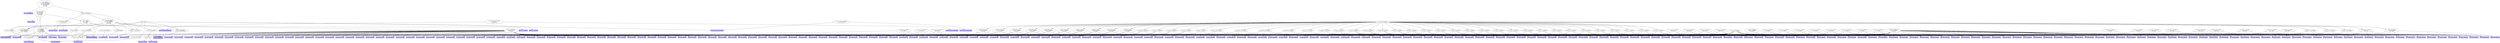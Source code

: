 digraph { 
50 [shape=box,style=filled,color=".7 .3 1.0",label="(95,(11,91), zzInput)"];
51 [shape=box,style=filled,color=".7 .3 1.0",label="(95,(11,12), zzInput)"];
52 [label="(0,(3,95), this.zzAtEOF)\n(0,(3,95), this)"];
53 [shape=box,style=filled,color=".7 .3 1.0",label="(1,4, zzCurrentPosL)"];
54 [label="(1,4, zzMarkedPosL)"];
55 [shape=box,style=filled,color=".7 .3 1.0",label="(96,4, zzCurrentPosL)"];
56 [shape=box,style=filled,color=".7 .3 1.0",label="(4,(91,92), this.zzCurrentPos)"];
57 [shape=box,style=filled,color=".7 .3 1.0",label="(4,(91,12), this.zzCurrentPos)"];
58 [shape=box,style=filled,color=".7 .3 1.0",label="(94,(11,91), zzInput)"];
59 [shape=box,style=filled,color=".7 .3 1.0",label="(94,(11,12), zzInput)"];
60 [label="(4,(4,94), eof)"];
61 [shape=box,style=filled,color=".7 .3 1.0",label="(4,4, zzMarkedPosL)"];
62 [shape=box,style=filled,color=".7 .3 1.0",label="(5,(11,91), zzInput)"];
63 [shape=box,style=filled,color=".7 .3 1.0",label="(5,(11,12), zzInput)"];
64 [shape=box,style=filled,color=".7 .3 1.0",label="(5,96, zzCurrentPosL)\n(5,(2,96), zzCurrentPosL)"];
65 [shape=box,style=filled,color=".7 .3 1.0",label="(5,4, zzCurrentPosL)"];
66 [label="(5,(2,3), zzCurrentPosL)"];
67 [shape=box,style=filled,color=".7 .3 1.0",label="(5,9, zzCurrentPosL)"];
68 [label="(5,6, zzInput)\n(4,5, zzEndReadL)\n(4,5, zzBufferL)\n(4,5, zzCurrentPosL)\n(4,(4,5), eof)"];
69 [label="(4,11, zzMarkedPosL)"];
70 [label="(4,96, zzEndReadL)\n(4,(2,96), zzEndReadL)\n(4,96, zzBufferL)"];
71 [label="(4,(2,3), zzEndReadL)"];
72 [shape=box,style=filled,color=".7 .3 1.0",label="(9,4, zzMarkedPosL)"];
73 [label="(0,(3,4), this.zzAtEOF)\n(0,4, this.zzBuffer)\n(0,4, this.zzEndRead)\n(0,4, this)\n(0,(3,4), this)"];
74 [shape=box,style=filled,color=".7 .3 1.0",label="(96,9, zzCurrentPosL)"];
75 [shape=box,style=filled,color=".7 .3 1.0",label="(7,(9,10), zzAttributes)"];
76 [label="(7,(9,8), zzAttributes)"];
77 [shape=box,style=filled,color=".7 .3 1.0",label="(9,(12,90), zzAction)"];
78 [shape=box,style=filled,color=".7 .3 1.0",label="(9,(12,13), zzAction)"];
79 [shape=box,style=filled,color=".7 .3 1.0",label="(9,(14,89), zzAction)"];
80 [shape=box,style=filled,color=".7 .3 1.0",label="(9,(14,88), zzAction)"];
81 [shape=box,style=filled,color=".7 .3 1.0",label="(9,(14,87), zzAction)"];
82 [shape=box,style=filled,color=".7 .3 1.0",label="(9,(14,86), zzAction)"];
83 [shape=box,style=filled,color=".7 .3 1.0",label="(9,(14,85), zzAction)"];
84 [shape=box,style=filled,color=".7 .3 1.0",label="(9,(14,84), zzAction)"];
85 [shape=box,style=filled,color=".7 .3 1.0",label="(9,(14,83), zzAction)"];
86 [shape=box,style=filled,color=".7 .3 1.0",label="(9,(14,82), zzAction)"];
87 [shape=box,style=filled,color=".7 .3 1.0",label="(9,(14,81), zzAction)"];
88 [shape=box,style=filled,color=".7 .3 1.0",label="(9,(14,80), zzAction)"];
89 [shape=box,style=filled,color=".7 .3 1.0",label="(9,(14,79), zzAction)"];
90 [shape=box,style=filled,color=".7 .3 1.0",label="(9,(14,78), zzAction)"];
91 [shape=box,style=filled,color=".7 .3 1.0",label="(9,(14,77), zzAction)"];
92 [shape=box,style=filled,color=".7 .3 1.0",label="(9,(14,76), zzAction)"];
93 [shape=box,style=filled,color=".7 .3 1.0",label="(9,(14,75), zzAction)"];
94 [shape=box,style=filled,color=".7 .3 1.0",label="(9,(14,74), zzAction)"];
95 [shape=box,style=filled,color=".7 .3 1.0",label="(9,(14,73), zzAction)"];
96 [shape=box,style=filled,color=".7 .3 1.0",label="(9,(14,72), zzAction)"];
97 [shape=box,style=filled,color=".7 .3 1.0",label="(9,(14,71), zzAction)"];
98 [shape=box,style=filled,color=".7 .3 1.0",label="(9,(14,70), zzAction)"];
99 [shape=box,style=filled,color=".7 .3 1.0",label="(9,(14,69), zzAction)"];
100 [shape=box,style=filled,color=".7 .3 1.0",label="(9,(14,68), zzAction)"];
101 [shape=box,style=filled,color=".7 .3 1.0",label="(9,(14,67), zzAction)"];
102 [shape=box,style=filled,color=".7 .3 1.0",label="(9,(14,66), zzAction)"];
103 [shape=box,style=filled,color=".7 .3 1.0",label="(9,(14,65), zzAction)"];
104 [shape=box,style=filled,color=".7 .3 1.0",label="(9,(14,64), zzAction)"];
105 [shape=box,style=filled,color=".7 .3 1.0",label="(9,(14,63), zzAction)"];
106 [shape=box,style=filled,color=".7 .3 1.0",label="(9,(14,62), zzAction)"];
107 [shape=box,style=filled,color=".7 .3 1.0",label="(9,(14,61), zzAction)"];
108 [shape=box,style=filled,color=".7 .3 1.0",label="(9,(14,60), zzAction)"];
109 [shape=box,style=filled,color=".7 .3 1.0",label="(9,(14,59), zzAction)"];
110 [shape=box,style=filled,color=".7 .3 1.0",label="(9,(14,58), zzAction)"];
111 [shape=box,style=filled,color=".7 .3 1.0",label="(9,(14,57), zzAction)"];
112 [shape=box,style=filled,color=".7 .3 1.0",label="(9,(14,56), zzAction)"];
113 [shape=box,style=filled,color=".7 .3 1.0",label="(9,(14,55), zzAction)"];
114 [shape=box,style=filled,color=".7 .3 1.0",label="(9,(14,54), zzAction)"];
115 [shape=box,style=filled,color=".7 .3 1.0",label="(9,(14,53), zzAction)"];
116 [shape=box,style=filled,color=".7 .3 1.0",label="(9,(14,52), zzAction)"];
117 [shape=box,style=filled,color=".7 .3 1.0",label="(9,(14,51), zzAction)"];
118 [shape=box,style=filled,color=".7 .3 1.0",label="(9,(14,50), zzAction)"];
119 [shape=box,style=filled,color=".7 .3 1.0",label="(9,(14,49), zzAction)"];
120 [shape=box,style=filled,color=".7 .3 1.0",label="(9,(14,48), zzAction)"];
121 [shape=box,style=filled,color=".7 .3 1.0",label="(9,(14,47), zzAction)"];
122 [shape=box,style=filled,color=".7 .3 1.0",label="(9,(14,46), zzAction)"];
123 [shape=box,style=filled,color=".7 .3 1.0",label="(9,(14,45), zzAction)"];
124 [shape=box,style=filled,color=".7 .3 1.0",label="(9,(14,44), zzAction)"];
125 [shape=box,style=filled,color=".7 .3 1.0",label="(9,(14,43), zzAction)"];
126 [shape=box,style=filled,color=".7 .3 1.0",label="(9,(14,42), zzAction)"];
127 [shape=box,style=filled,color=".7 .3 1.0",label="(9,(14,41), zzAction)"];
128 [shape=box,style=filled,color=".7 .3 1.0",label="(9,(14,40), zzAction)"];
129 [shape=box,style=filled,color=".7 .3 1.0",label="(9,(14,39), zzAction)"];
130 [shape=box,style=filled,color=".7 .3 1.0",label="(9,(14,38), zzAction)"];
131 [shape=box,style=filled,color=".7 .3 1.0",label="(9,(14,37), zzAction)"];
132 [shape=box,style=filled,color=".7 .3 1.0",label="(9,(14,36), zzAction)"];
133 [shape=box,style=filled,color=".7 .3 1.0",label="(9,(14,35), zzAction)"];
134 [shape=box,style=filled,color=".7 .3 1.0",label="(9,(14,34), zzAction)"];
135 [shape=box,style=filled,color=".7 .3 1.0",label="(9,(14,33), zzAction)"];
136 [shape=box,style=filled,color=".7 .3 1.0",label="(9,(14,32), zzAction)"];
137 [shape=box,style=filled,color=".7 .3 1.0",label="(9,(14,31), zzAction)"];
138 [shape=box,style=filled,color=".7 .3 1.0",label="(9,(14,30), zzAction)"];
139 [shape=box,style=filled,color=".7 .3 1.0",label="(9,(14,29), zzAction)"];
140 [shape=box,style=filled,color=".7 .3 1.0",label="(9,(14,28), zzAction)"];
141 [shape=box,style=filled,color=".7 .3 1.0",label="(9,(14,27), zzAction)"];
142 [shape=box,style=filled,color=".7 .3 1.0",label="(9,(14,26), zzAction)"];
143 [shape=box,style=filled,color=".7 .3 1.0",label="(9,(14,25), zzAction)"];
144 [shape=box,style=filled,color=".7 .3 1.0",label="(9,(14,24), zzAction)"];
145 [shape=box,style=filled,color=".7 .3 1.0",label="(9,(14,23), zzAction)"];
146 [shape=box,style=filled,color=".7 .3 1.0",label="(9,(14,22), zzAction)"];
147 [shape=box,style=filled,color=".7 .3 1.0",label="(9,(14,21), zzAction)"];
148 [shape=box,style=filled,color=".7 .3 1.0",label="(9,(14,20), zzAction)"];
149 [shape=box,style=filled,color=".7 .3 1.0",label="(9,(14,19), zzAction)"];
150 [shape=box,style=filled,color=".7 .3 1.0",label="(9,(14,18), zzAction)"];
151 [shape=box,style=filled,color=".7 .3 1.0",label="(9,(14,17), zzAction)"];
152 [shape=box,style=filled,color=".7 .3 1.0",label="(9,(14,15), zzAction)"];
153 [label="(9,11, zzMarkedPosL)"];
154 [label="(7,(7,9), zzAttributes)\n(7,9, this.zzState)\n(0,9, this)"];
155 [shape=box,style=filled,color=".7 .3 1.0",label="(96,96, zzCurrentPosL)\n(96,(2,96), zzCurrentPosL)"];
156 [label="(96,(2,3), zzCurrentPosL)"];
157 [label="(7,6, this.zzState)"];
158 [label="(7,(7,8), zzAttributes)"];
159 [label="(6,7, zzNext)\n(6,(6,7), zzNext)\n(0,7, zzAttrL)\n(0,7, this)"];
160 [shape=box,style=filled,color=".7 .3 1.0",label="(0,96, zzBufferL)\n(0,96, zzEndReadL)\n(0,(2,96), zzEndReadL)"];
161 [label="(1,96, zzCurrentPosL)\n(1,(2,96), zzCurrentPosL)"];
162 [shape=box,style=filled,color=".7 .3 1.0",label="(96,(11,91), zzInput)"];
163 [shape=box,style=filled,color=".7 .3 1.0",label="(96,(11,12), zzInput)"];
164 [label="(96,6, zzInput)"];
165 [shape=box,style=filled,color=".7 .3 1.0",label="(6,(6,93), zzNext)"];
166 [label="(1,6, this.zzState)\n(0,6, zzRowMapL)\n(0,6, zzTransL)\n(0,6, zzCMapL)\n(0,6, this)"];
167 [shape=box,style=filled,color=".7 .3 1.0",label="(1,(14,52), zzAction)"];
168 [shape=box,style=filled,color=".7 .3 1.0",label="(97,(14,52), zzAction)"];
169 [label="(0,(14,52), ZZ_ACTION)\n(0,52, this)"];
170 [shape=box,style=filled,color=".7 .3 1.0",label="(1,(14,53), zzAction)"];
171 [shape=box,style=filled,color=".7 .3 1.0",label="(97,(14,53), zzAction)"];
172 [label="(0,(14,53), ZZ_ACTION)\n(0,53, this)"];
173 [shape=box,style=filled,color=".7 .3 1.0",label="(1,(14,54), zzAction)"];
174 [shape=box,style=filled,color=".7 .3 1.0",label="(97,(14,54), zzAction)"];
175 [label="(0,(14,54), ZZ_ACTION)\n(0,54, this)"];
176 [shape=box,style=filled,color=".7 .3 1.0",label="(1,(14,55), zzAction)"];
177 [shape=box,style=filled,color=".7 .3 1.0",label="(97,(14,55), zzAction)"];
178 [label="(0,55, this.string)\n(0,(14,55), ZZ_ACTION)\n(0,55, this)"];
179 [shape=box,style=filled,color=".7 .3 1.0",label="(1,(14,56), zzAction)"];
180 [shape=box,style=filled,color=".7 .3 1.0",label="(97,(14,56), zzAction)"];
181 [label="(0,56, this.string)\n(0,(14,56), ZZ_ACTION)\n(0,56, this)"];
182 [shape=box,style=filled,color=".7 .3 1.0",label="(1,(14,57), zzAction)"];
183 [shape=box,style=filled,color=".7 .3 1.0",label="(97,(14,57), zzAction)"];
184 [label="(0,57, this.string)\n(0,(14,57), ZZ_ACTION)\n(0,57, this)"];
185 [shape=box,style=filled,color=".7 .3 1.0",label="(1,(14,58), zzAction)"];
186 [shape=box,style=filled,color=".7 .3 1.0",label="(97,(14,58), zzAction)"];
187 [label="(0,58, this.string)\n(0,(14,58), ZZ_ACTION)\n(0,58, this)"];
188 [shape=box,style=filled,color=".7 .3 1.0",label="(1,(14,59), zzAction)"];
189 [shape=box,style=filled,color=".7 .3 1.0",label="(97,(14,59), zzAction)"];
190 [label="(0,59, this.string)\n(0,(14,59), ZZ_ACTION)\n(0,59, this)"];
191 [shape=box,style=filled,color=".7 .3 1.0",label="(1,(14,60), zzAction)"];
192 [shape=box,style=filled,color=".7 .3 1.0",label="(97,(14,60), zzAction)"];
193 [label="(0,60, this.string)\n(0,(14,60), ZZ_ACTION)\n(0,60, this)"];
194 [shape=box,style=filled,color=".7 .3 1.0",label="(1,(14,61), zzAction)"];
195 [shape=box,style=filled,color=".7 .3 1.0",label="(97,(14,61), zzAction)"];
196 [label="(0,61, this.string)\n(0,(14,61), ZZ_ACTION)\n(0,61, this)"];
197 [shape=box,style=filled,color=".7 .3 1.0",label="(1,(14,62), zzAction)"];
198 [shape=box,style=filled,color=".7 .3 1.0",label="(97,(14,62), zzAction)"];
199 [label="(0,62, this.string)\n(0,(14,62), ZZ_ACTION)\n(0,62, this)"];
200 [shape=box,style=filled,color=".7 .3 1.0",label="(1,(14,63), zzAction)"];
201 [shape=box,style=filled,color=".7 .3 1.0",label="(97,(14,63), zzAction)"];
202 [label="(0,(14,63), ZZ_ACTION)\n(0,63, this)"];
203 [shape=box,style=filled,color=".7 .3 1.0",label="(1,(14,64), zzAction)"];
204 [shape=box,style=filled,color=".7 .3 1.0",label="(97,(14,64), zzAction)"];
205 [label="(0,(14,64), ZZ_ACTION)\n(0,64, this)"];
206 [shape=box,style=filled,color=".7 .3 1.0",label="(1,(14,65), zzAction)"];
207 [shape=box,style=filled,color=".7 .3 1.0",label="(97,(14,65), zzAction)"];
208 [label="(0,(14,65), ZZ_ACTION)\n(0,65, this)"];
209 [shape=box,style=filled,color=".7 .3 1.0",label="(1,(14,66), zzAction)"];
210 [shape=box,style=filled,color=".7 .3 1.0",label="(97,(14,66), zzAction)"];
211 [label="(0,(14,66), ZZ_ACTION)\n(0,66, this)"];
212 [shape=box,style=filled,color=".7 .3 1.0",label="(1,(14,67), zzAction)"];
213 [shape=box,style=filled,color=".7 .3 1.0",label="(97,(14,67), zzAction)"];
214 [label="(0,67, this.string)\n(0,(14,67), ZZ_ACTION)\n(0,67, this)"];
215 [shape=box,style=filled,color=".7 .3 1.0",label="(1,(14,68), zzAction)"];
216 [shape=box,style=filled,color=".7 .3 1.0",label="(97,(14,68), zzAction)"];
217 [label="(0,68, this.string)\n(0,(14,68), ZZ_ACTION)\n(0,68, this)"];
218 [shape=box,style=filled,color=".7 .3 1.0",label="(1,(14,70), zzAction)"];
219 [shape=box,style=filled,color=".7 .3 1.0",label="(97,(14,70), zzAction)"];
220 [label="(0,(14,70), ZZ_ACTION)\n(0,70, this)"];
221 [shape=box,style=filled,color=".7 .3 1.0",label="(1,(14,71), zzAction)"];
222 [shape=box,style=filled,color=".7 .3 1.0",label="(97,(14,71), zzAction)"];
223 [label="(0,(14,71), ZZ_ACTION)\n(0,71, this)"];
224 [shape=box,style=filled,color=".7 .3 1.0",label="(1,(14,72), zzAction)"];
225 [shape=box,style=filled,color=".7 .3 1.0",label="(97,(14,72), zzAction)"];
226 [label="(0,(14,72), ZZ_ACTION)\n(0,72, this)"];
227 [shape=box,style=filled,color=".7 .3 1.0",label="(1,(14,73), zzAction)"];
228 [shape=box,style=filled,color=".7 .3 1.0",label="(97,(14,73), zzAction)"];
229 [label="(0,(14,73), ZZ_ACTION)\n(0,73, this)"];
230 [shape=box,style=filled,color=".7 .3 1.0",label="(1,(14,74), zzAction)"];
231 [shape=box,style=filled,color=".7 .3 1.0",label="(97,(14,74), zzAction)"];
232 [label="(0,(14,74), ZZ_ACTION)\n(0,74, this)"];
233 [shape=box,style=filled,color=".7 .3 1.0",label="(1,(14,75), zzAction)"];
234 [shape=box,style=filled,color=".7 .3 1.0",label="(97,(14,75), zzAction)"];
235 [label="(0,(14,75), ZZ_ACTION)\n(0,75, this)"];
236 [shape=box,style=filled,color=".7 .3 1.0",label="(1,(14,76), zzAction)"];
237 [shape=box,style=filled,color=".7 .3 1.0",label="(97,(14,76), zzAction)"];
238 [label="(0,(14,76), ZZ_ACTION)\n(0,76, this)"];
239 [shape=box,style=filled,color=".7 .3 1.0",label="(1,(14,77), zzAction)"];
240 [shape=box,style=filled,color=".7 .3 1.0",label="(97,(14,77), zzAction)"];
241 [label="(0,(14,77), ZZ_ACTION)\n(0,77, this)"];
242 [shape=box,style=filled,color=".7 .3 1.0",label="(1,(14,78), zzAction)"];
243 [shape=box,style=filled,color=".7 .3 1.0",label="(97,(14,78), zzAction)"];
244 [label="(0,(14,78), ZZ_ACTION)\n(0,78, this)"];
245 [shape=box,style=filled,color=".7 .3 1.0",label="(1,(14,79), zzAction)"];
246 [shape=box,style=filled,color=".7 .3 1.0",label="(97,(14,79), zzAction)"];
247 [label="(0,(14,79), ZZ_ACTION)\n(0,79, this)"];
248 [shape=box,style=filled,color=".7 .3 1.0",label="(1,(14,80), zzAction)"];
249 [shape=box,style=filled,color=".7 .3 1.0",label="(97,(14,80), zzAction)"];
250 [label="(0,(14,80), ZZ_ACTION)\n(0,80, this)"];
251 [shape=box,style=filled,color=".7 .3 1.0",label="(1,(14,81), zzAction)"];
252 [shape=box,style=filled,color=".7 .3 1.0",label="(97,(14,81), zzAction)"];
253 [label="(0,(14,81), ZZ_ACTION)\n(0,81, this)"];
254 [shape=box,style=filled,color=".7 .3 1.0",label="(1,(14,82), zzAction)"];
255 [shape=box,style=filled,color=".7 .3 1.0",label="(97,(14,82), zzAction)"];
256 [label="(0,(14,82), ZZ_ACTION)\n(0,82, this)"];
257 [shape=box,style=filled,color=".7 .3 1.0",label="(1,(14,83), zzAction)"];
258 [shape=box,style=filled,color=".7 .3 1.0",label="(97,(14,83), zzAction)"];
259 [label="(0,(14,83), ZZ_ACTION)\n(0,83, this)"];
260 [shape=box,style=filled,color=".7 .3 1.0",label="(1,(14,84), zzAction)"];
261 [shape=box,style=filled,color=".7 .3 1.0",label="(97,(14,84), zzAction)"];
262 [label="(0,84, this.string)\n(0,(14,84), ZZ_ACTION)\n(0,84, this)"];
263 [shape=box,style=filled,color=".7 .3 1.0",label="(1,(14,85), zzAction)"];
264 [shape=box,style=filled,color=".7 .3 1.0",label="(97,(14,85), zzAction)"];
265 [label="(0,85, this.string)\n(0,(14,85), ZZ_ACTION)\n(0,85, this)"];
266 [shape=box,style=filled,color=".7 .3 1.0",label="(1,(14,86), zzAction)"];
267 [shape=box,style=filled,color=".7 .3 1.0",label="(97,(14,86), zzAction)"];
268 [label="(0,(14,86), ZZ_ACTION)\n(0,86, this)"];
269 [shape=box,style=filled,color=".7 .3 1.0",label="(1,(14,87), zzAction)"];
270 [shape=box,style=filled,color=".7 .3 1.0",label="(97,(14,87), zzAction)"];
271 [label="(0,(14,87), ZZ_ACTION)\n(0,87, this)"];
272 [shape=box,style=filled,color=".7 .3 1.0",label="(1,(14,88), zzAction)"];
273 [shape=box,style=filled,color=".7 .3 1.0",label="(97,(14,88), zzAction)"];
274 [label="(0,(14,88), ZZ_ACTION)\n(0,88, this)"];
275 [shape=box,style=filled,color=".7 .3 1.0",label="(1,(14,89), zzAction)"];
276 [shape=box,style=filled,color=".7 .3 1.0",label="(97,(14,89), zzAction)"];
277 [label="(0,(14,89), ZZ_ACTION)\n(0,89, this)"];
278 [shape=box,style=filled,color=".7 .3 1.0",label="(1,(91,92), this.zzCurrentPos)"];
279 [label="(1,(91,92), this.zzStartRead)\n(0,92, this)\n(0,(91,92), this)"];
280 [shape=box,style=filled,color=".7 .3 1.0",label="(1,(91,12), this.zzCurrentPos)"];
281 [label="(1,(91,12), this.zzStartRead)\n(0,(91,12), this)"];
282 [shape=box,style=filled,color=".7 .3 1.0",label="(97,(12,90), zzAction)"];
283 [shape=box,style=filled,color=".7 .3 1.0",label="(97,(12,13), zzAction)"];
284 [shape=box,style=filled,color=".7 .3 1.0",label="(97,(14,69), zzAction)"];
285 [shape=box,style=filled,color=".7 .3 1.0",label="(97,(14,51), zzAction)"];
286 [shape=box,style=filled,color=".7 .3 1.0",label="(97,(14,50), zzAction)"];
287 [shape=box,style=filled,color=".7 .3 1.0",label="(97,(14,49), zzAction)"];
288 [shape=box,style=filled,color=".7 .3 1.0",label="(97,(14,48), zzAction)"];
289 [shape=box,style=filled,color=".7 .3 1.0",label="(97,(14,47), zzAction)"];
290 [shape=box,style=filled,color=".7 .3 1.0",label="(97,(14,46), zzAction)"];
291 [shape=box,style=filled,color=".7 .3 1.0",label="(97,(14,45), zzAction)"];
292 [shape=box,style=filled,color=".7 .3 1.0",label="(97,(14,44), zzAction)"];
293 [shape=box,style=filled,color=".7 .3 1.0",label="(97,(14,43), zzAction)"];
294 [shape=box,style=filled,color=".7 .3 1.0",label="(97,(14,42), zzAction)"];
295 [shape=box,style=filled,color=".7 .3 1.0",label="(97,(14,41), zzAction)"];
296 [shape=box,style=filled,color=".7 .3 1.0",label="(97,(14,40), zzAction)"];
297 [shape=box,style=filled,color=".7 .3 1.0",label="(97,(14,39), zzAction)"];
298 [shape=box,style=filled,color=".7 .3 1.0",label="(97,(14,38), zzAction)"];
299 [shape=box,style=filled,color=".7 .3 1.0",label="(97,(14,37), zzAction)"];
300 [shape=box,style=filled,color=".7 .3 1.0",label="(97,(14,36), zzAction)"];
301 [shape=box,style=filled,color=".7 .3 1.0",label="(97,(14,35), zzAction)"];
302 [shape=box,style=filled,color=".7 .3 1.0",label="(97,(14,34), zzAction)"];
303 [shape=box,style=filled,color=".7 .3 1.0",label="(97,(14,33), zzAction)"];
304 [shape=box,style=filled,color=".7 .3 1.0",label="(97,(14,32), zzAction)"];
305 [shape=box,style=filled,color=".7 .3 1.0",label="(97,(14,31), zzAction)"];
306 [shape=box,style=filled,color=".7 .3 1.0",label="(97,(14,30), zzAction)"];
307 [shape=box,style=filled,color=".7 .3 1.0",label="(97,(14,29), zzAction)"];
308 [shape=box,style=filled,color=".7 .3 1.0",label="(97,(14,28), zzAction)"];
309 [shape=box,style=filled,color=".7 .3 1.0",label="(97,(14,27), zzAction)"];
310 [shape=box,style=filled,color=".7 .3 1.0",label="(97,(14,26), zzAction)"];
311 [shape=box,style=filled,color=".7 .3 1.0",label="(97,(14,25), zzAction)"];
312 [shape=box,style=filled,color=".7 .3 1.0",label="(97,(14,24), zzAction)"];
313 [shape=box,style=filled,color=".7 .3 1.0",label="(97,(14,23), zzAction)"];
314 [shape=box,style=filled,color=".7 .3 1.0",label="(97,(14,22), zzAction)"];
315 [shape=box,style=filled,color=".7 .3 1.0",label="(97,(14,21), zzAction)"];
316 [shape=box,style=filled,color=".7 .3 1.0",label="(97,(14,20), zzAction)"];
317 [shape=box,style=filled,color=".7 .3 1.0",label="(97,(14,19), zzAction)"];
318 [shape=box,style=filled,color=".7 .3 1.0",label="(97,(14,18), zzAction)"];
319 [shape=box,style=filled,color=".7 .3 1.0",label="(97,(14,17), zzAction)"];
320 [shape=box,style=filled,color=".7 .3 1.0",label="(97,(14,15), zzAction)"];
321 [label="(1,(1,97), zzAttributes)\n(1,97, this.zzState)\n(0,97, this)"];
322 [shape=box,style=filled,color=".7 .3 1.0",label="(1,(14,69), zzAction)"];
323 [label="(0,(14,69), ZZ_ACTION)"];
324 [shape=box,style=filled,color=".7 .3 1.0",label="(1,(14,51), zzAction)"];
325 [label="(0,(14,51), ZZ_ACTION)"];
326 [shape=box,style=filled,color=".7 .3 1.0",label="(1,(14,50), zzAction)"];
327 [label="(0,(14,50), ZZ_ACTION)"];
328 [shape=box,style=filled,color=".7 .3 1.0",label="(1,(14,49), zzAction)"];
329 [label="(0,(14,49), ZZ_ACTION)"];
330 [shape=box,style=filled,color=".7 .3 1.0",label="(1,(14,48), zzAction)"];
331 [label="(0,(14,48), ZZ_ACTION)"];
332 [shape=box,style=filled,color=".7 .3 1.0",label="(1,(14,47), zzAction)"];
333 [label="(0,(14,47), ZZ_ACTION)"];
334 [shape=box,style=filled,color=".7 .3 1.0",label="(1,(14,46), zzAction)"];
335 [label="(0,(14,46), ZZ_ACTION)"];
336 [shape=box,style=filled,color=".7 .3 1.0",label="(1,(14,45), zzAction)"];
337 [label="(0,(14,45), ZZ_ACTION)"];
338 [shape=box,style=filled,color=".7 .3 1.0",label="(1,(14,44), zzAction)"];
339 [label="(0,(14,44), ZZ_ACTION)"];
340 [shape=box,style=filled,color=".7 .3 1.0",label="(1,(14,43), zzAction)"];
341 [label="(0,(14,43), ZZ_ACTION)"];
342 [shape=box,style=filled,color=".7 .3 1.0",label="(1,(14,42), zzAction)"];
343 [label="(0,(14,42), ZZ_ACTION)"];
344 [shape=box,style=filled,color=".7 .3 1.0",label="(1,(14,41), zzAction)"];
345 [label="(0,(14,41), ZZ_ACTION)"];
346 [shape=box,style=filled,color=".7 .3 1.0",label="(1,(14,40), zzAction)"];
347 [label="(0,(14,40), ZZ_ACTION)"];
348 [shape=box,style=filled,color=".7 .3 1.0",label="(1,(14,39), zzAction)"];
349 [label="(0,(14,39), ZZ_ACTION)"];
350 [shape=box,style=filled,color=".7 .3 1.0",label="(1,(14,38), zzAction)"];
351 [label="(0,(14,38), ZZ_ACTION)"];
352 [shape=box,style=filled,color=".7 .3 1.0",label="(1,(14,37), zzAction)"];
353 [label="(0,(14,37), ZZ_ACTION)"];
354 [shape=box,style=filled,color=".7 .3 1.0",label="(1,(14,36), zzAction)"];
355 [label="(0,(14,36), ZZ_ACTION)"];
356 [shape=box,style=filled,color=".7 .3 1.0",label="(1,(14,35), zzAction)"];
357 [label="(0,(14,35), ZZ_ACTION)"];
358 [shape=box,style=filled,color=".7 .3 1.0",label="(1,(14,34), zzAction)"];
359 [label="(0,(14,34), ZZ_ACTION)"];
360 [shape=box,style=filled,color=".7 .3 1.0",label="(1,(14,33), zzAction)"];
361 [label="(0,(14,33), ZZ_ACTION)"];
362 [shape=box,style=filled,color=".7 .3 1.0",label="(1,(14,32), zzAction)"];
363 [label="(0,(14,32), ZZ_ACTION)"];
364 [shape=box,style=filled,color=".7 .3 1.0",label="(1,(14,31), zzAction)"];
365 [label="(0,(14,31), ZZ_ACTION)"];
366 [shape=box,style=filled,color=".7 .3 1.0",label="(1,(14,30), zzAction)"];
367 [label="(0,(14,30), ZZ_ACTION)"];
368 [shape=box,style=filled,color=".7 .3 1.0",label="(1,(14,29), zzAction)"];
369 [label="(0,(14,29), ZZ_ACTION)"];
370 [shape=box,style=filled,color=".7 .3 1.0",label="(1,(14,28), zzAction)"];
371 [label="(0,(14,28), ZZ_ACTION)"];
372 [shape=box,style=filled,color=".7 .3 1.0",label="(1,(14,27), zzAction)"];
373 [label="(0,(14,27), ZZ_ACTION)"];
374 [shape=box,style=filled,color=".7 .3 1.0",label="(1,(14,26), zzAction)"];
375 [label="(0,(14,26), ZZ_ACTION)"];
376 [shape=box,style=filled,color=".7 .3 1.0",label="(1,(14,25), zzAction)"];
377 [label="(0,(14,25), ZZ_ACTION)"];
378 [shape=box,style=filled,color=".7 .3 1.0",label="(1,(14,24), zzAction)"];
379 [label="(0,(14,24), ZZ_ACTION)"];
380 [shape=box,style=filled,color=".7 .3 1.0",label="(1,(14,23), zzAction)"];
381 [label="(0,(14,23), ZZ_ACTION)"];
382 [shape=box,style=filled,color=".7 .3 1.0",label="(1,(14,22), zzAction)"];
383 [label="(0,(14,22), ZZ_ACTION)"];
384 [shape=box,style=filled,color=".7 .3 1.0",label="(1,(14,21), zzAction)"];
385 [label="(0,(14,21), ZZ_ACTION)"];
386 [shape=box,style=filled,color=".7 .3 1.0",label="(1,(14,20), zzAction)"];
387 [label="(0,(14,20), ZZ_ACTION)"];
388 [shape=box,style=filled,color=".7 .3 1.0",label="(1,(14,19), zzAction)"];
389 [label="(0,(14,19), ZZ_ACTION)"];
390 [shape=box,style=filled,color=".7 .3 1.0",label="(1,(14,18), zzAction)"];
391 [label="(0,(14,18), ZZ_ACTION)"];
392 [shape=box,style=filled,color=".7 .3 1.0",label="(1,(14,17), zzAction)"];
393 [label="(0,(14,17), ZZ_ACTION)"];
394 [shape=box,style=filled,color=".7 .3 1.0",label="(1,(14,15), zzAction)"];
395 [label="(0,(14,15), ZZ_ACTION)"];
396 [label="(1,(2,3), zzCurrentPosL)"];
397 [label="(0,(2,3), zzEndReadL)"];
398 [shape=box,style=filled,color=".7 .3 1.0",label="(1,11, zzMarkedPosL)"];
399 [shape=box,style=filled,color=".7 .3 1.0",label="(1,(12,90), zzAction)"];
400 [shape=box,style=filled,color=".7 .3 1.0",label="(1,(12,13), zzAction)"];
401 [label="(1,(1,2), zzAttributes)"];
402 [label="(11,1, this.zzMarkedPos)"];
403 [label="(0,1, zzAttrL)\n(0,1, this.zzLexicalState)\n(0,1, ZZ_LEXSTATE)\n(0,1, this.zzMarkedPos)\n(0,11, this)\n(0,1, this)"];
52 -> 50;
52 -> 51;
54 -> 53;
60 -> 58;
60 -> 59;
66 -> 65;
68 -> 61;
68 -> 62;
68 -> 63;
68 -> 64;
68 -> 66;
68 -> 67;
69 -> 60;
70 -> 64;
71 -> 61;
71 -> 66;
73 -> 54;
73 -> 55;
73 -> 56;
73 -> 57;
73 -> 68;
73 -> 69;
73 -> 70;
73 -> 71;
73 -> 72;
76 -> 72;
153 -> 75;
154 -> 67;
154 -> 74;
154 -> 76;
154 -> 77;
154 -> 78;
154 -> 79;
154 -> 80;
154 -> 81;
154 -> 82;
154 -> 83;
154 -> 84;
154 -> 85;
154 -> 86;
154 -> 87;
154 -> 88;
154 -> 89;
154 -> 90;
154 -> 91;
154 -> 92;
154 -> 93;
154 -> 94;
154 -> 95;
154 -> 96;
154 -> 97;
154 -> 98;
154 -> 99;
154 -> 100;
154 -> 101;
154 -> 102;
154 -> 103;
154 -> 104;
154 -> 105;
154 -> 106;
154 -> 107;
154 -> 108;
154 -> 109;
154 -> 110;
154 -> 111;
154 -> 112;
154 -> 113;
154 -> 114;
154 -> 115;
154 -> 116;
154 -> 117;
154 -> 118;
154 -> 119;
154 -> 120;
154 -> 121;
154 -> 122;
154 -> 123;
154 -> 124;
154 -> 125;
154 -> 126;
154 -> 127;
154 -> 128;
154 -> 129;
154 -> 130;
154 -> 131;
154 -> 132;
154 -> 133;
154 -> 134;
154 -> 135;
154 -> 136;
154 -> 137;
154 -> 138;
154 -> 139;
154 -> 140;
154 -> 141;
154 -> 142;
154 -> 143;
154 -> 144;
154 -> 145;
154 -> 146;
154 -> 147;
154 -> 148;
154 -> 149;
154 -> 150;
154 -> 151;
154 -> 152;
154 -> 153;
156 -> 55;
157 -> 64;
157 -> 155;
158 -> 61;
159 -> 66;
159 -> 154;
159 -> 156;
159 -> 157;
159 -> 158;
161 -> 160;
164 -> 70;
164 -> 74;
164 -> 155;
164 -> 156;
164 -> 161;
164 -> 162;
164 -> 163;
166 -> 68;
166 -> 70;
166 -> 158;
166 -> 159;
166 -> 165;
169 -> 116;
169 -> 167;
169 -> 168;
172 -> 115;
172 -> 170;
172 -> 171;
175 -> 114;
175 -> 173;
175 -> 174;
178 -> 113;
178 -> 176;
178 -> 177;
181 -> 112;
181 -> 179;
181 -> 180;
184 -> 111;
184 -> 182;
184 -> 183;
187 -> 110;
187 -> 185;
187 -> 186;
190 -> 109;
190 -> 188;
190 -> 189;
193 -> 108;
193 -> 191;
193 -> 192;
196 -> 107;
196 -> 194;
196 -> 195;
199 -> 106;
199 -> 197;
199 -> 198;
202 -> 105;
202 -> 200;
202 -> 201;
205 -> 104;
205 -> 203;
205 -> 204;
208 -> 103;
208 -> 206;
208 -> 207;
211 -> 102;
211 -> 209;
211 -> 210;
214 -> 101;
214 -> 212;
214 -> 213;
217 -> 100;
217 -> 215;
217 -> 216;
220 -> 98;
220 -> 218;
220 -> 219;
223 -> 97;
223 -> 221;
223 -> 222;
226 -> 96;
226 -> 224;
226 -> 225;
229 -> 95;
229 -> 227;
229 -> 228;
232 -> 94;
232 -> 230;
232 -> 231;
235 -> 93;
235 -> 233;
235 -> 234;
238 -> 92;
238 -> 236;
238 -> 237;
241 -> 91;
241 -> 239;
241 -> 240;
244 -> 90;
244 -> 242;
244 -> 243;
247 -> 89;
247 -> 245;
247 -> 246;
250 -> 88;
250 -> 248;
250 -> 249;
253 -> 87;
253 -> 251;
253 -> 252;
256 -> 86;
256 -> 254;
256 -> 255;
259 -> 85;
259 -> 257;
259 -> 258;
262 -> 84;
262 -> 260;
262 -> 261;
265 -> 83;
265 -> 263;
265 -> 264;
268 -> 82;
268 -> 266;
268 -> 267;
271 -> 81;
271 -> 269;
271 -> 270;
274 -> 80;
274 -> 272;
274 -> 273;
277 -> 79;
277 -> 275;
277 -> 276;
279 -> 56;
279 -> 278;
281 -> 57;
281 -> 280;
321 -> 168;
321 -> 171;
321 -> 174;
321 -> 177;
321 -> 180;
321 -> 183;
321 -> 186;
321 -> 189;
321 -> 192;
321 -> 195;
321 -> 198;
321 -> 201;
321 -> 204;
321 -> 207;
321 -> 210;
321 -> 213;
321 -> 216;
321 -> 219;
321 -> 222;
321 -> 225;
321 -> 228;
321 -> 231;
321 -> 234;
321 -> 237;
321 -> 240;
321 -> 243;
321 -> 246;
321 -> 249;
321 -> 252;
321 -> 255;
321 -> 258;
321 -> 261;
321 -> 264;
321 -> 267;
321 -> 270;
321 -> 273;
321 -> 276;
321 -> 282;
321 -> 283;
321 -> 284;
321 -> 285;
321 -> 286;
321 -> 287;
321 -> 288;
321 -> 289;
321 -> 290;
321 -> 291;
321 -> 292;
321 -> 293;
321 -> 294;
321 -> 295;
321 -> 296;
321 -> 297;
321 -> 298;
321 -> 299;
321 -> 300;
321 -> 301;
321 -> 302;
321 -> 303;
321 -> 304;
321 -> 305;
321 -> 306;
321 -> 307;
321 -> 308;
321 -> 309;
321 -> 310;
321 -> 311;
321 -> 312;
321 -> 313;
321 -> 314;
321 -> 315;
321 -> 316;
321 -> 317;
321 -> 318;
321 -> 319;
321 -> 320;
323 -> 99;
323 -> 284;
323 -> 322;
325 -> 117;
325 -> 285;
325 -> 324;
327 -> 118;
327 -> 286;
327 -> 326;
329 -> 119;
329 -> 287;
329 -> 328;
331 -> 120;
331 -> 288;
331 -> 330;
333 -> 121;
333 -> 289;
333 -> 332;
335 -> 122;
335 -> 290;
335 -> 334;
337 -> 123;
337 -> 291;
337 -> 336;
339 -> 124;
339 -> 292;
339 -> 338;
341 -> 125;
341 -> 293;
341 -> 340;
343 -> 126;
343 -> 294;
343 -> 342;
345 -> 127;
345 -> 295;
345 -> 344;
347 -> 128;
347 -> 296;
347 -> 346;
349 -> 129;
349 -> 297;
349 -> 348;
351 -> 130;
351 -> 298;
351 -> 350;
353 -> 131;
353 -> 299;
353 -> 352;
355 -> 132;
355 -> 300;
355 -> 354;
357 -> 133;
357 -> 301;
357 -> 356;
359 -> 134;
359 -> 302;
359 -> 358;
361 -> 135;
361 -> 303;
361 -> 360;
363 -> 136;
363 -> 304;
363 -> 362;
365 -> 137;
365 -> 305;
365 -> 364;
367 -> 138;
367 -> 306;
367 -> 366;
369 -> 139;
369 -> 307;
369 -> 368;
371 -> 140;
371 -> 308;
371 -> 370;
373 -> 141;
373 -> 309;
373 -> 372;
375 -> 142;
375 -> 310;
375 -> 374;
377 -> 143;
377 -> 311;
377 -> 376;
379 -> 144;
379 -> 312;
379 -> 378;
381 -> 145;
381 -> 313;
381 -> 380;
383 -> 146;
383 -> 314;
383 -> 382;
385 -> 147;
385 -> 315;
385 -> 384;
387 -> 148;
387 -> 316;
387 -> 386;
389 -> 149;
389 -> 317;
389 -> 388;
391 -> 150;
391 -> 318;
391 -> 390;
393 -> 151;
393 -> 319;
393 -> 392;
395 -> 152;
395 -> 320;
395 -> 394;
396 -> 53;
397 -> 52;
397 -> 73;
397 -> 156;
401 -> 167;
401 -> 170;
401 -> 173;
401 -> 176;
401 -> 179;
401 -> 182;
401 -> 185;
401 -> 188;
401 -> 191;
401 -> 194;
401 -> 197;
401 -> 200;
401 -> 203;
401 -> 206;
401 -> 209;
401 -> 212;
401 -> 215;
401 -> 218;
401 -> 221;
401 -> 224;
401 -> 227;
401 -> 230;
401 -> 233;
401 -> 236;
401 -> 239;
401 -> 242;
401 -> 245;
401 -> 248;
401 -> 251;
401 -> 254;
401 -> 257;
401 -> 260;
401 -> 263;
401 -> 266;
401 -> 269;
401 -> 272;
401 -> 275;
401 -> 322;
401 -> 324;
401 -> 326;
401 -> 328;
401 -> 330;
401 -> 332;
401 -> 334;
401 -> 336;
401 -> 338;
401 -> 340;
401 -> 342;
401 -> 344;
401 -> 346;
401 -> 348;
401 -> 350;
401 -> 352;
401 -> 354;
401 -> 356;
401 -> 358;
401 -> 360;
401 -> 362;
401 -> 364;
401 -> 366;
401 -> 368;
401 -> 370;
401 -> 372;
401 -> 374;
401 -> 376;
401 -> 378;
401 -> 380;
401 -> 382;
401 -> 384;
401 -> 386;
401 -> 388;
401 -> 390;
401 -> 392;
401 -> 394;
401 -> 399;
401 -> 400;
402 -> 178;
402 -> 181;
402 -> 184;
402 -> 187;
402 -> 190;
402 -> 193;
402 -> 196;
402 -> 199;
402 -> 217;
402 -> 262;
402 -> 265;
402 -> 277;
402 -> 323;
402 -> 325;
402 -> 327;
402 -> 329;
402 -> 331;
402 -> 333;
402 -> 335;
402 -> 337;
402 -> 339;
402 -> 341;
402 -> 343;
402 -> 345;
402 -> 347;
402 -> 349;
402 -> 351;
402 -> 353;
402 -> 355;
402 -> 357;
402 -> 359;
402 -> 361;
402 -> 363;
402 -> 365;
402 -> 367;
402 -> 369;
402 -> 371;
402 -> 373;
402 -> 375;
402 -> 377;
402 -> 379;
402 -> 381;
402 -> 383;
402 -> 385;
402 -> 387;
402 -> 389;
402 -> 391;
402 -> 393;
402 -> 395;
403 -> 397;
403 -> 398;
}